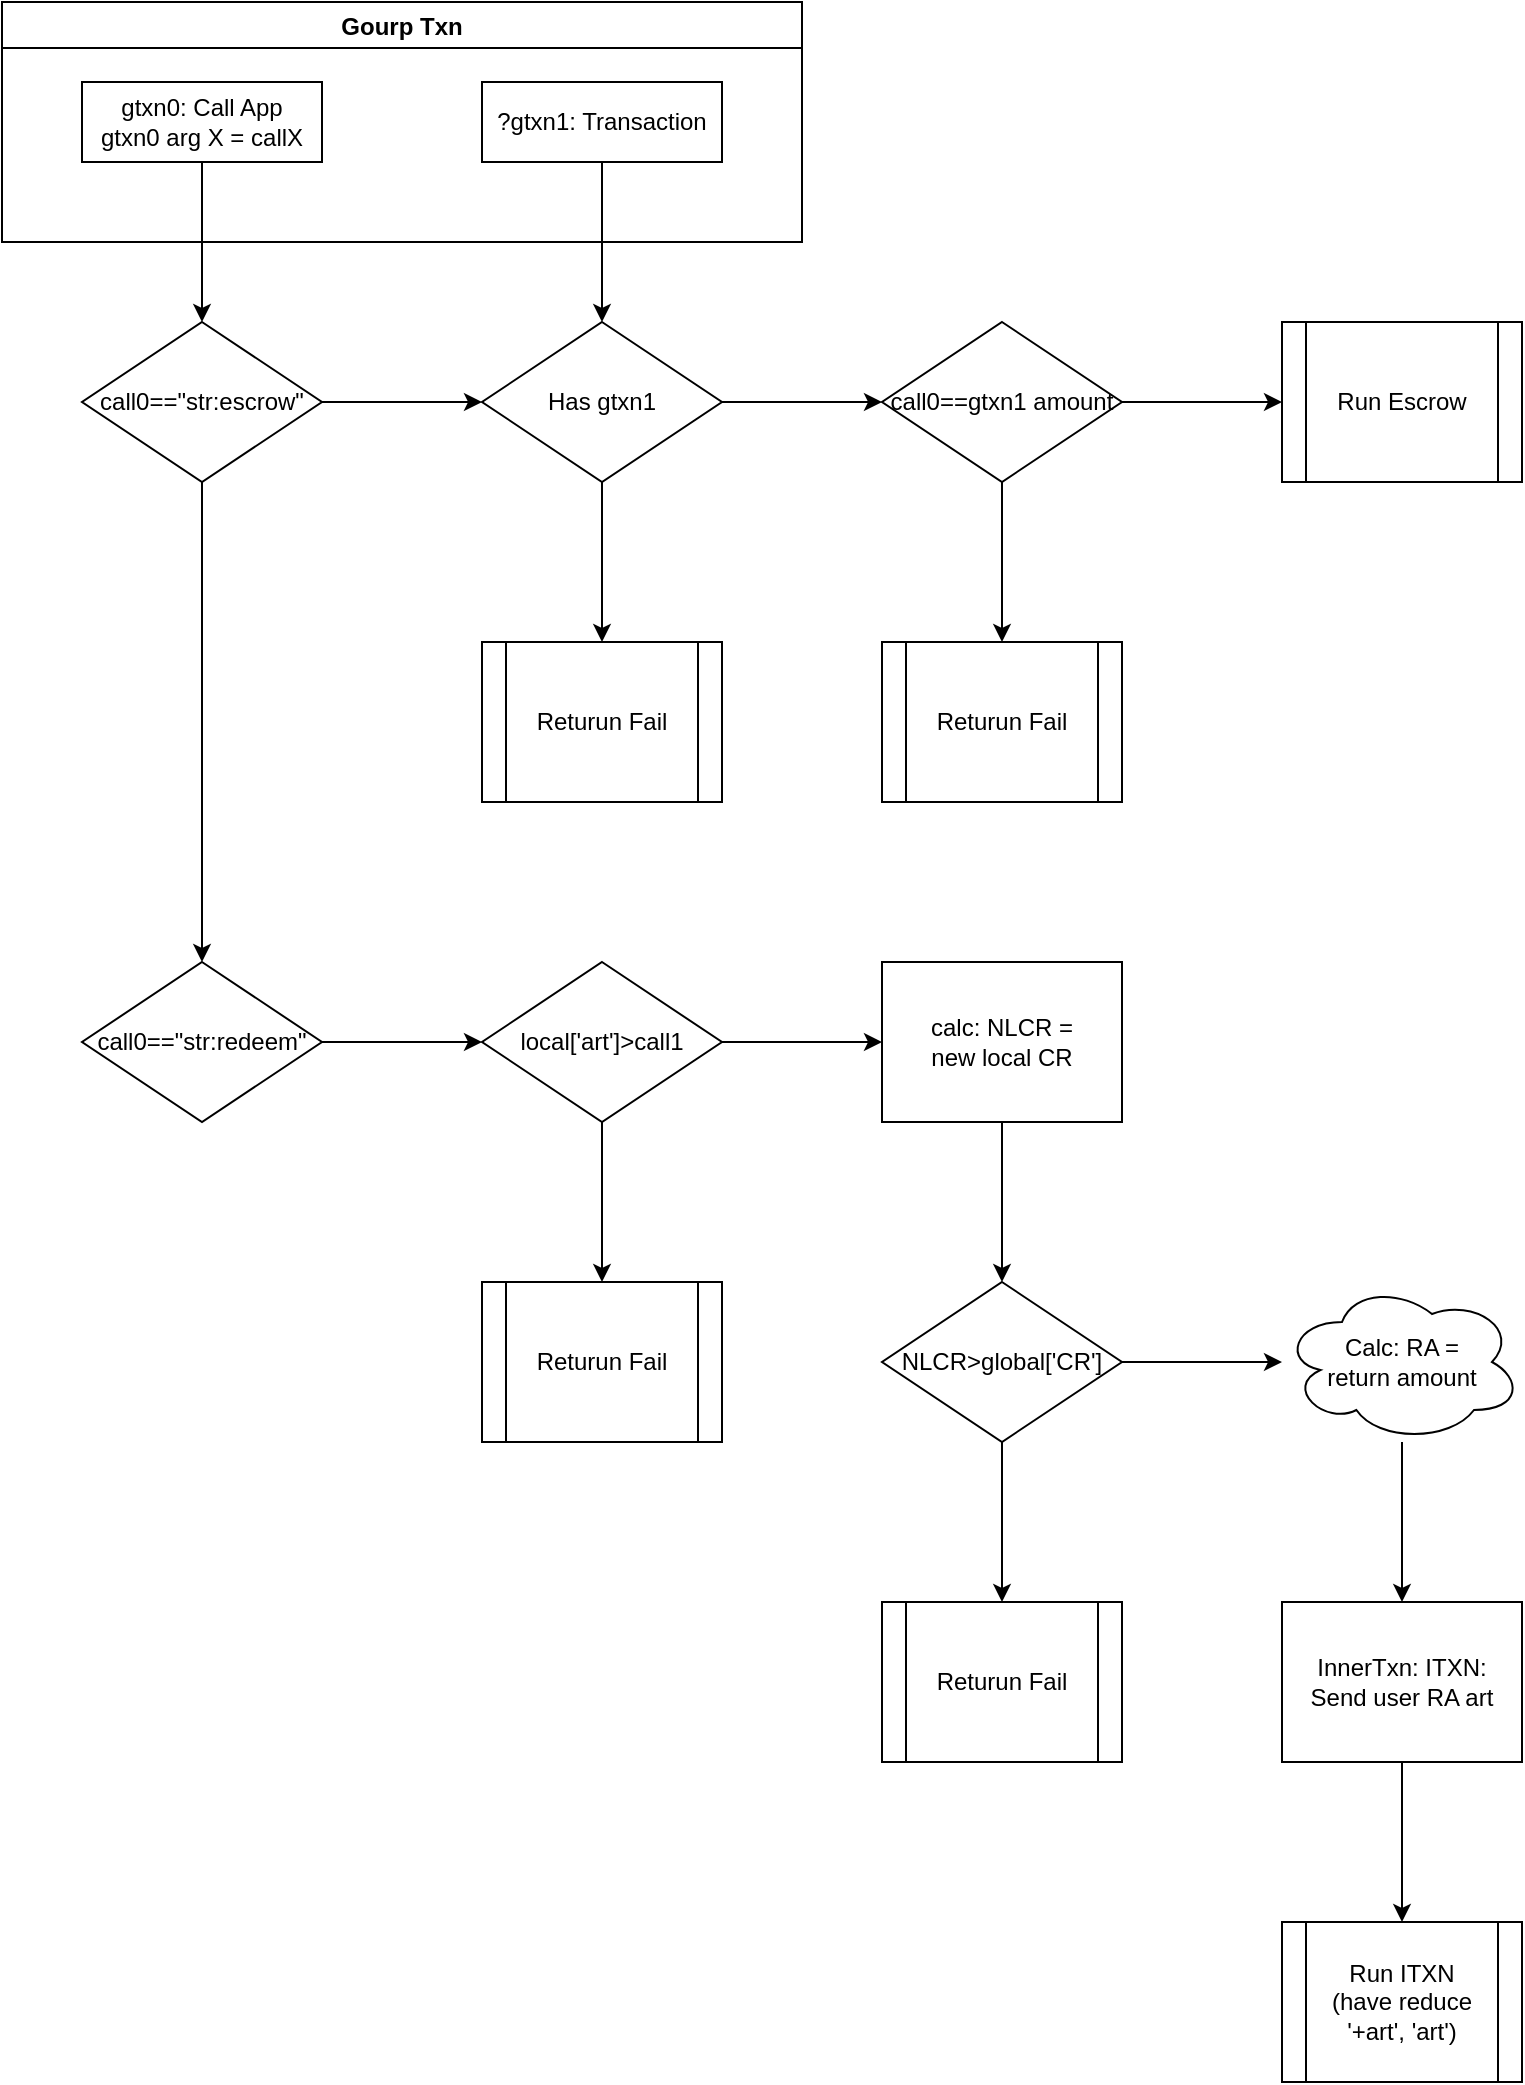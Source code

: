 <mxfile>
    <diagram id="StccxLKIsm0_ziz8Wz44" name="Page-1">
        <mxGraphModel dx="1210" dy="508" grid="1" gridSize="10" guides="1" tooltips="1" connect="1" arrows="1" fold="1" page="1" pageScale="1" pageWidth="850" pageHeight="1100" math="0" shadow="0">
            <root>
                <mxCell id="0"/>
                <mxCell id="1" parent="0"/>
                <mxCell id="3" value="Gourp Txn" style="swimlane;" parent="1" vertex="1">
                    <mxGeometry x="40" y="40" width="400" height="120" as="geometry"/>
                </mxCell>
                <mxCell id="2" value="gtxn0: Call App&lt;br&gt;gtxn0 arg X = callX" style="rounded=0;whiteSpace=wrap;html=1;" parent="3" vertex="1">
                    <mxGeometry x="40" y="40" width="120" height="40" as="geometry"/>
                </mxCell>
                <mxCell id="4" value="?gtxn1: Transaction" style="rounded=0;whiteSpace=wrap;html=1;" parent="3" vertex="1">
                    <mxGeometry x="240" y="40" width="120" height="40" as="geometry"/>
                </mxCell>
                <mxCell id="11" style="edgeStyle=none;html=1;entryX=0.5;entryY=0;entryDx=0;entryDy=0;" parent="1" source="7" target="10" edge="1">
                    <mxGeometry relative="1" as="geometry"/>
                </mxCell>
                <mxCell id="12" style="edgeStyle=none;html=1;exitX=1;exitY=0.5;exitDx=0;exitDy=0;" parent="1" source="7" target="13" edge="1">
                    <mxGeometry relative="1" as="geometry">
                        <mxPoint x="280" y="240" as="targetPoint"/>
                    </mxGeometry>
                </mxCell>
                <mxCell id="7" value="call0==&quot;str:escrow&quot;" style="rhombus;whiteSpace=wrap;html=1;" parent="1" vertex="1">
                    <mxGeometry x="80" y="200" width="120" height="80" as="geometry"/>
                </mxCell>
                <mxCell id="5" style="edgeStyle=none;html=1;entryX=0.5;entryY=0;entryDx=0;entryDy=0;" parent="1" source="2" target="7" edge="1">
                    <mxGeometry relative="1" as="geometry">
                        <mxPoint x="140" y="240" as="targetPoint"/>
                    </mxGeometry>
                </mxCell>
                <mxCell id="27" value="" style="edgeStyle=none;html=1;" parent="1" source="10" target="26" edge="1">
                    <mxGeometry relative="1" as="geometry"/>
                </mxCell>
                <mxCell id="10" value="call0==&quot;str:redeem&quot;" style="rhombus;whiteSpace=wrap;html=1;" parent="1" vertex="1">
                    <mxGeometry x="80" y="520" width="120" height="80" as="geometry"/>
                </mxCell>
                <mxCell id="18" style="edgeStyle=none;html=1;" parent="1" source="13" target="17" edge="1">
                    <mxGeometry relative="1" as="geometry"/>
                </mxCell>
                <mxCell id="24" style="edgeStyle=none;html=1;" parent="1" source="13" target="15" edge="1">
                    <mxGeometry relative="1" as="geometry"/>
                </mxCell>
                <mxCell id="13" value="Has gtxn1" style="rhombus;whiteSpace=wrap;html=1;" parent="1" vertex="1">
                    <mxGeometry x="280" y="200" width="120" height="80" as="geometry"/>
                </mxCell>
                <mxCell id="14" style="edgeStyle=none;html=1;entryX=0.5;entryY=0;entryDx=0;entryDy=0;" parent="1" source="4" target="13" edge="1">
                    <mxGeometry relative="1" as="geometry"/>
                </mxCell>
                <mxCell id="15" value="Returun Fail" style="shape=process;whiteSpace=wrap;html=1;backgroundOutline=1;" parent="1" vertex="1">
                    <mxGeometry x="280" y="360" width="120" height="80" as="geometry"/>
                </mxCell>
                <mxCell id="20" style="edgeStyle=none;html=1;" parent="1" source="17" target="19" edge="1">
                    <mxGeometry relative="1" as="geometry"/>
                </mxCell>
                <mxCell id="31" style="edgeStyle=none;html=1;" parent="1" source="17" target="21" edge="1">
                    <mxGeometry relative="1" as="geometry"/>
                </mxCell>
                <mxCell id="17" value="call0==gtxn1 amount" style="rhombus;whiteSpace=wrap;html=1;" parent="1" vertex="1">
                    <mxGeometry x="480" y="200" width="120" height="80" as="geometry"/>
                </mxCell>
                <mxCell id="19" value="Run Escrow" style="shape=process;whiteSpace=wrap;html=1;backgroundOutline=1;" parent="1" vertex="1">
                    <mxGeometry x="680" y="200" width="120" height="80" as="geometry"/>
                </mxCell>
                <mxCell id="21" value="Returun Fail" style="shape=process;whiteSpace=wrap;html=1;backgroundOutline=1;" parent="1" vertex="1">
                    <mxGeometry x="480" y="360" width="120" height="80" as="geometry"/>
                </mxCell>
                <mxCell id="30" style="edgeStyle=none;html=1;" parent="1" source="26" target="_F05gWV_H_FlJvX53TOn-44" edge="1">
                    <mxGeometry relative="1" as="geometry">
                        <mxPoint x="480" y="560" as="targetPoint"/>
                    </mxGeometry>
                </mxCell>
                <mxCell id="33" style="edgeStyle=none;html=1;" parent="1" source="26" target="32" edge="1">
                    <mxGeometry relative="1" as="geometry"/>
                </mxCell>
                <mxCell id="26" value="local['art']&amp;gt;call1&lt;br&gt;" style="rhombus;whiteSpace=wrap;html=1;" parent="1" vertex="1">
                    <mxGeometry x="280" y="520" width="120" height="80" as="geometry"/>
                </mxCell>
                <mxCell id="35" style="edgeStyle=none;html=1;" parent="1" source="_F05gWV_H_FlJvX53TOn-44" target="34" edge="1">
                    <mxGeometry relative="1" as="geometry">
                        <mxPoint x="540" y="600" as="sourcePoint"/>
                    </mxGeometry>
                </mxCell>
                <mxCell id="32" value="Returun Fail" style="shape=process;whiteSpace=wrap;html=1;backgroundOutline=1;" parent="1" vertex="1">
                    <mxGeometry x="280" y="680" width="120" height="80" as="geometry"/>
                </mxCell>
                <mxCell id="37" style="edgeStyle=none;html=1;" parent="1" source="34" target="36" edge="1">
                    <mxGeometry relative="1" as="geometry"/>
                </mxCell>
                <mxCell id="39" style="edgeStyle=none;html=1;" parent="1" source="34" target="38" edge="1">
                    <mxGeometry relative="1" as="geometry"/>
                </mxCell>
                <mxCell id="34" value="NLCR&amp;gt;global['CR']" style="rhombus;whiteSpace=wrap;html=1;" parent="1" vertex="1">
                    <mxGeometry x="480" y="680" width="120" height="80" as="geometry"/>
                </mxCell>
                <mxCell id="36" value="Returun Fail" style="shape=process;whiteSpace=wrap;html=1;backgroundOutline=1;" parent="1" vertex="1">
                    <mxGeometry x="480" y="840" width="120" height="80" as="geometry"/>
                </mxCell>
                <mxCell id="43" style="edgeStyle=none;html=1;" parent="1" source="38" target="40" edge="1">
                    <mxGeometry relative="1" as="geometry"/>
                </mxCell>
                <mxCell id="38" value="Calc: RA =&lt;br&gt;return amount" style="ellipse;shape=cloud;whiteSpace=wrap;html=1;" parent="1" vertex="1">
                    <mxGeometry x="680" y="680" width="120" height="80" as="geometry"/>
                </mxCell>
                <mxCell id="44" style="edgeStyle=none;html=1;" parent="1" source="40" target="41" edge="1">
                    <mxGeometry relative="1" as="geometry"/>
                </mxCell>
                <mxCell id="40" value="InnerTxn: ITXN:&lt;br&gt;Send user RA art" style="rounded=0;whiteSpace=wrap;html=1;" parent="1" vertex="1">
                    <mxGeometry x="680" y="840" width="120" height="80" as="geometry"/>
                </mxCell>
                <mxCell id="41" value="Run ITXN&lt;br&gt;(have reduce '+art', 'art')" style="shape=process;whiteSpace=wrap;html=1;backgroundOutline=1;" parent="1" vertex="1">
                    <mxGeometry x="680" y="1000" width="120" height="80" as="geometry"/>
                </mxCell>
                <mxCell id="_F05gWV_H_FlJvX53TOn-44" value="&lt;div&gt;calc: NLCR =&lt;/div&gt;&lt;div&gt;new local CR&lt;/div&gt;" style="rounded=0;whiteSpace=wrap;html=1;" parent="1" vertex="1">
                    <mxGeometry x="480" y="520" width="120" height="80" as="geometry"/>
                </mxCell>
            </root>
        </mxGraphModel>
    </diagram>
</mxfile>